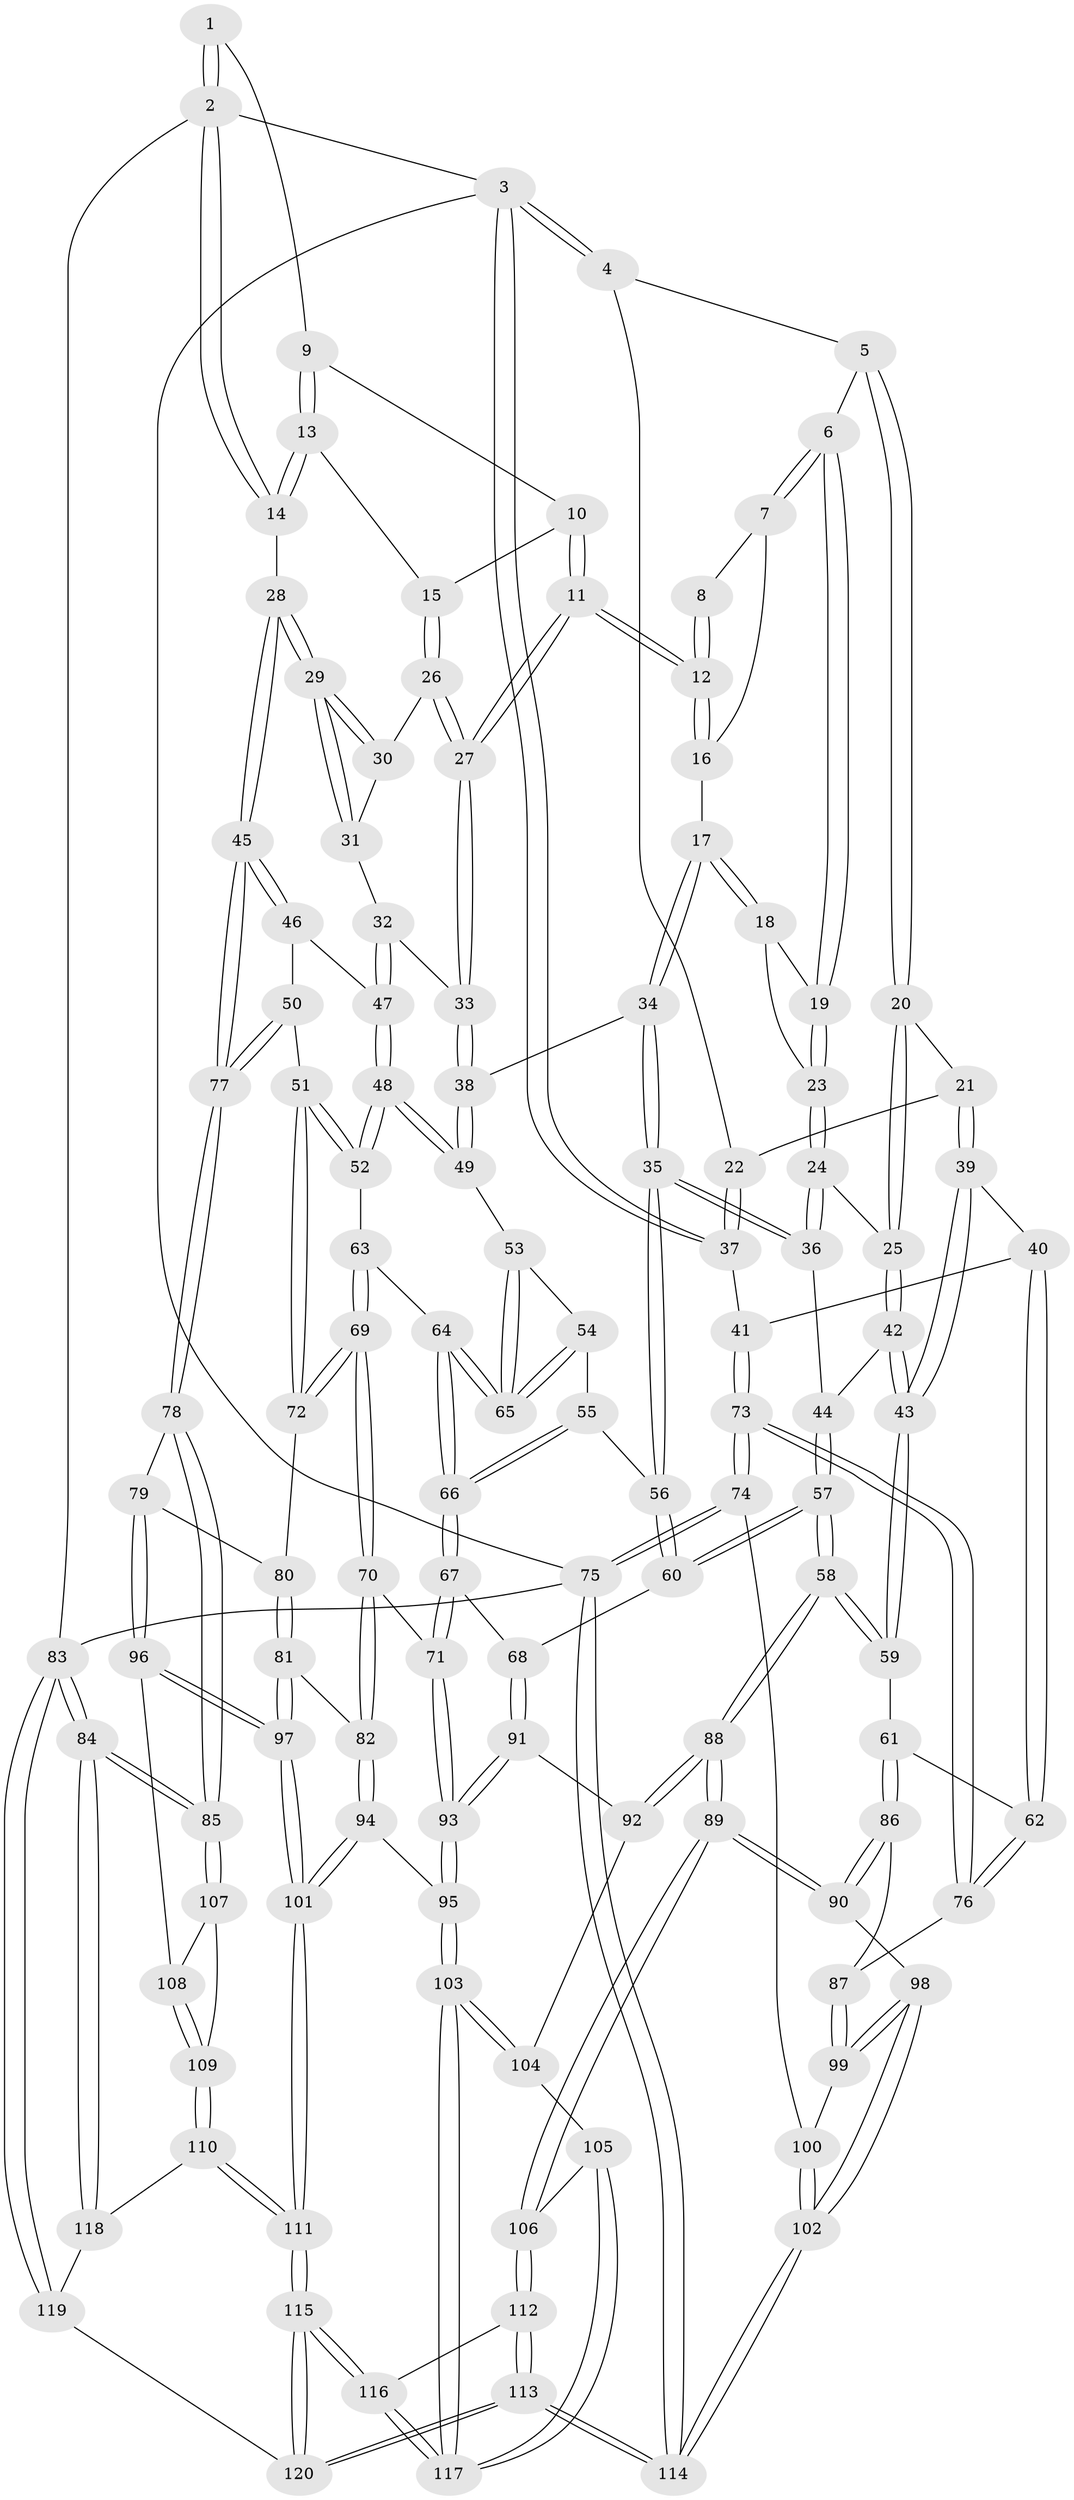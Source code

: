 // coarse degree distribution, {4: 0.4375, 3: 0.4166666666666667, 6: 0.020833333333333332, 5: 0.041666666666666664, 2: 0.08333333333333333}
// Generated by graph-tools (version 1.1) at 2025/54/03/04/25 22:54:45]
// undirected, 120 vertices, 297 edges
graph export_dot {
  node [color=gray90,style=filled];
  1 [pos="+0.8251612965805494+0"];
  2 [pos="+1+0"];
  3 [pos="+0+0"];
  4 [pos="+0.17446121478865112+0"];
  5 [pos="+0.43059798526673465+0"];
  6 [pos="+0.43256392925071113+0"];
  7 [pos="+0.4413702728111042+0"];
  8 [pos="+0.8023721149711316+0"];
  9 [pos="+0.8660193234996256+0"];
  10 [pos="+0.8836618726781608+0.055515556297840024"];
  11 [pos="+0.7562861518957388+0.15437582472035954"];
  12 [pos="+0.7535862329199637+0.1488366469921263"];
  13 [pos="+0.9767305495616532+0.06606347091397362"];
  14 [pos="+1+0"];
  15 [pos="+0.9313602356822148+0.11809451649674559"];
  16 [pos="+0.6327855516107206+0.08107325803225908"];
  17 [pos="+0.5879988394495762+0.19310808602090446"];
  18 [pos="+0.5663173457905333+0.17528352987082957"];
  19 [pos="+0.506309124932836+0.09304765295782161"];
  20 [pos="+0.33590732758119746+0.11112644283130635"];
  21 [pos="+0.149221542996821+0.15947611680447155"];
  22 [pos="+0.11738621534151167+0.13343911111759546"];
  23 [pos="+0.4879892791586292+0.19173140995403243"];
  24 [pos="+0.474719136250952+0.217356156892447"];
  25 [pos="+0.34423852366051466+0.1576034915688862"];
  26 [pos="+0.9315136020144421+0.13102340391866737"];
  27 [pos="+0.7587452811182298+0.16542702568855303"];
  28 [pos="+1+0.2729523740075601"];
  29 [pos="+1+0.2284150418244071"];
  30 [pos="+0.9416737371991376+0.14663923943109805"];
  31 [pos="+0.9071018960682687+0.22074354290415465"];
  32 [pos="+0.9036787441569368+0.2261118363734204"];
  33 [pos="+0.7576642821590704+0.17609709876755786"];
  34 [pos="+0.6138393549156904+0.26621037706737777"];
  35 [pos="+0.540828765048184+0.3176769242425017"];
  36 [pos="+0.5160228781006868+0.30154094070034015"];
  37 [pos="+0+0.2057647214460221"];
  38 [pos="+0.7230166965031083+0.2590775939586965"];
  39 [pos="+0.16821235458529488+0.2804434540310246"];
  40 [pos="+0.034458988451144715+0.3151142728087229"];
  41 [pos="+0+0.2210101500830924"];
  42 [pos="+0.31902817988602306+0.27482318843511255"];
  43 [pos="+0.21689320237234191+0.3145938954335118"];
  44 [pos="+0.3452243871859697+0.29735593286670275"];
  45 [pos="+1+0.30433752456173396"];
  46 [pos="+0.9270183472489896+0.28474709080895666"];
  47 [pos="+0.9140039652000553+0.2798735916102394"];
  48 [pos="+0.8113004045797402+0.33709983245317304"];
  49 [pos="+0.7275587853979922+0.26653353854951733"];
  50 [pos="+0.9349949033449851+0.43989174715309254"];
  51 [pos="+0.896408131266993+0.4421847364916911"];
  52 [pos="+0.8267525695807018+0.39138885409180973"];
  53 [pos="+0.6952137527378545+0.37132578883718215"];
  54 [pos="+0.6326277834472113+0.40330155166434084"];
  55 [pos="+0.5965481699937907+0.40543878742478046"];
  56 [pos="+0.539523887441068+0.3337943997725714"];
  57 [pos="+0.39902649569256643+0.504597413345904"];
  58 [pos="+0.3884481669992676+0.5116926559856912"];
  59 [pos="+0.20570935709593957+0.44688266766149237"];
  60 [pos="+0.4127251215112528+0.502108111153196"];
  61 [pos="+0.13551859248694104+0.49346099654538245"];
  62 [pos="+0.10783669611064457+0.49089710181639457"];
  63 [pos="+0.7512453344700563+0.45792213498913475"];
  64 [pos="+0.708939464267302+0.44974166919768266"];
  65 [pos="+0.7055285525025662+0.44225707104629924"];
  66 [pos="+0.6179702733761541+0.5158199207964544"];
  67 [pos="+0.611756018217404+0.5335178602866278"];
  68 [pos="+0.5259291194538129+0.5496377321519176"];
  69 [pos="+0.7681994900642466+0.5391616102067686"];
  70 [pos="+0.7273384905535991+0.5980403260480279"];
  71 [pos="+0.6602451999069445+0.5814933390432443"];
  72 [pos="+0.8575867912713836+0.5298734765844668"];
  73 [pos="+0+0.5785619120451472"];
  74 [pos="+0+0.655101001340564"];
  75 [pos="+0+1"];
  76 [pos="+0+0.5656054997670024"];
  77 [pos="+1+0.48161281398802996"];
  78 [pos="+1+0.5017448514982684"];
  79 [pos="+0.9365473397479025+0.6193970473188408"];
  80 [pos="+0.8619606643205198+0.5396138699272257"];
  81 [pos="+0.7979291244278477+0.671641417925328"];
  82 [pos="+0.7572005276465016+0.6490983956072552"];
  83 [pos="+1+1"];
  84 [pos="+1+1"];
  85 [pos="+1+0.7233074249793024"];
  86 [pos="+0.1905448606649905+0.6414051411676809"];
  87 [pos="+0.034937738579624664+0.6297880730825002"];
  88 [pos="+0.3313691806028456+0.6775812038955367"];
  89 [pos="+0.2587893350240221+0.717122116328868"];
  90 [pos="+0.23802715639575853+0.7146679059528521"];
  91 [pos="+0.5314832213419879+0.6607870548897455"];
  92 [pos="+0.3444157158649376+0.6841206735862428"];
  93 [pos="+0.5840995831910192+0.7435041239125185"];
  94 [pos="+0.645936661027352+0.7580792038091375"];
  95 [pos="+0.5873013882783624+0.7655270260574017"];
  96 [pos="+0.8640681642937127+0.7209772985235772"];
  97 [pos="+0.8549236908800547+0.7219319665256142"];
  98 [pos="+0.172155329056406+0.7500494999477854"];
  99 [pos="+0.11493099587660535+0.7261140036971813"];
  100 [pos="+0+0.7246833870554954"];
  101 [pos="+0.7854469150938562+0.8188541405826212"];
  102 [pos="+0.10157100093014512+0.8522930823581193"];
  103 [pos="+0.563626985190935+0.800953948168274"];
  104 [pos="+0.3644844134654815+0.7006107795736352"];
  105 [pos="+0.43170825335960195+0.8631504766569944"];
  106 [pos="+0.3095370661760113+0.8895762562571503"];
  107 [pos="+1+0.7516526008014798"];
  108 [pos="+0.8829619420752031+0.7337413728446271"];
  109 [pos="+0.9440656327878978+0.866734687487461"];
  110 [pos="+0.9459068328292876+0.8756591512414351"];
  111 [pos="+0.7842210914393785+0.8732906406527283"];
  112 [pos="+0.28718979606792605+0.9688062456759527"];
  113 [pos="+0.02349238160733415+1"];
  114 [pos="+0+1"];
  115 [pos="+0.6818866593205744+1"];
  116 [pos="+0.5702694438574287+0.9486964045313708"];
  117 [pos="+0.5504299987978364+0.8852952032150863"];
  118 [pos="+0.957124114986442+0.8898790265982752"];
  119 [pos="+0.723713474174491+1"];
  120 [pos="+0.6821499746055285+1"];
  1 -- 2;
  1 -- 2;
  1 -- 9;
  2 -- 3;
  2 -- 14;
  2 -- 14;
  2 -- 83;
  3 -- 4;
  3 -- 4;
  3 -- 37;
  3 -- 37;
  3 -- 75;
  4 -- 5;
  4 -- 22;
  5 -- 6;
  5 -- 20;
  5 -- 20;
  6 -- 7;
  6 -- 7;
  6 -- 19;
  6 -- 19;
  7 -- 8;
  7 -- 16;
  8 -- 12;
  8 -- 12;
  9 -- 10;
  9 -- 13;
  9 -- 13;
  10 -- 11;
  10 -- 11;
  10 -- 15;
  11 -- 12;
  11 -- 12;
  11 -- 27;
  11 -- 27;
  12 -- 16;
  12 -- 16;
  13 -- 14;
  13 -- 14;
  13 -- 15;
  14 -- 28;
  15 -- 26;
  15 -- 26;
  16 -- 17;
  17 -- 18;
  17 -- 18;
  17 -- 34;
  17 -- 34;
  18 -- 19;
  18 -- 23;
  19 -- 23;
  19 -- 23;
  20 -- 21;
  20 -- 25;
  20 -- 25;
  21 -- 22;
  21 -- 39;
  21 -- 39;
  22 -- 37;
  22 -- 37;
  23 -- 24;
  23 -- 24;
  24 -- 25;
  24 -- 36;
  24 -- 36;
  25 -- 42;
  25 -- 42;
  26 -- 27;
  26 -- 27;
  26 -- 30;
  27 -- 33;
  27 -- 33;
  28 -- 29;
  28 -- 29;
  28 -- 45;
  28 -- 45;
  29 -- 30;
  29 -- 30;
  29 -- 31;
  29 -- 31;
  30 -- 31;
  31 -- 32;
  32 -- 33;
  32 -- 47;
  32 -- 47;
  33 -- 38;
  33 -- 38;
  34 -- 35;
  34 -- 35;
  34 -- 38;
  35 -- 36;
  35 -- 36;
  35 -- 56;
  35 -- 56;
  36 -- 44;
  37 -- 41;
  38 -- 49;
  38 -- 49;
  39 -- 40;
  39 -- 43;
  39 -- 43;
  40 -- 41;
  40 -- 62;
  40 -- 62;
  41 -- 73;
  41 -- 73;
  42 -- 43;
  42 -- 43;
  42 -- 44;
  43 -- 59;
  43 -- 59;
  44 -- 57;
  44 -- 57;
  45 -- 46;
  45 -- 46;
  45 -- 77;
  45 -- 77;
  46 -- 47;
  46 -- 50;
  47 -- 48;
  47 -- 48;
  48 -- 49;
  48 -- 49;
  48 -- 52;
  48 -- 52;
  49 -- 53;
  50 -- 51;
  50 -- 77;
  50 -- 77;
  51 -- 52;
  51 -- 52;
  51 -- 72;
  51 -- 72;
  52 -- 63;
  53 -- 54;
  53 -- 65;
  53 -- 65;
  54 -- 55;
  54 -- 65;
  54 -- 65;
  55 -- 56;
  55 -- 66;
  55 -- 66;
  56 -- 60;
  56 -- 60;
  57 -- 58;
  57 -- 58;
  57 -- 60;
  57 -- 60;
  58 -- 59;
  58 -- 59;
  58 -- 88;
  58 -- 88;
  59 -- 61;
  60 -- 68;
  61 -- 62;
  61 -- 86;
  61 -- 86;
  62 -- 76;
  62 -- 76;
  63 -- 64;
  63 -- 69;
  63 -- 69;
  64 -- 65;
  64 -- 65;
  64 -- 66;
  64 -- 66;
  66 -- 67;
  66 -- 67;
  67 -- 68;
  67 -- 71;
  67 -- 71;
  68 -- 91;
  68 -- 91;
  69 -- 70;
  69 -- 70;
  69 -- 72;
  69 -- 72;
  70 -- 71;
  70 -- 82;
  70 -- 82;
  71 -- 93;
  71 -- 93;
  72 -- 80;
  73 -- 74;
  73 -- 74;
  73 -- 76;
  73 -- 76;
  74 -- 75;
  74 -- 75;
  74 -- 100;
  75 -- 114;
  75 -- 114;
  75 -- 83;
  76 -- 87;
  77 -- 78;
  77 -- 78;
  78 -- 79;
  78 -- 85;
  78 -- 85;
  79 -- 80;
  79 -- 96;
  79 -- 96;
  80 -- 81;
  80 -- 81;
  81 -- 82;
  81 -- 97;
  81 -- 97;
  82 -- 94;
  82 -- 94;
  83 -- 84;
  83 -- 84;
  83 -- 119;
  83 -- 119;
  84 -- 85;
  84 -- 85;
  84 -- 118;
  84 -- 118;
  85 -- 107;
  85 -- 107;
  86 -- 87;
  86 -- 90;
  86 -- 90;
  87 -- 99;
  87 -- 99;
  88 -- 89;
  88 -- 89;
  88 -- 92;
  88 -- 92;
  89 -- 90;
  89 -- 90;
  89 -- 106;
  89 -- 106;
  90 -- 98;
  91 -- 92;
  91 -- 93;
  91 -- 93;
  92 -- 104;
  93 -- 95;
  93 -- 95;
  94 -- 95;
  94 -- 101;
  94 -- 101;
  95 -- 103;
  95 -- 103;
  96 -- 97;
  96 -- 97;
  96 -- 108;
  97 -- 101;
  97 -- 101;
  98 -- 99;
  98 -- 99;
  98 -- 102;
  98 -- 102;
  99 -- 100;
  100 -- 102;
  100 -- 102;
  101 -- 111;
  101 -- 111;
  102 -- 114;
  102 -- 114;
  103 -- 104;
  103 -- 104;
  103 -- 117;
  103 -- 117;
  104 -- 105;
  105 -- 106;
  105 -- 117;
  105 -- 117;
  106 -- 112;
  106 -- 112;
  107 -- 108;
  107 -- 109;
  108 -- 109;
  108 -- 109;
  109 -- 110;
  109 -- 110;
  110 -- 111;
  110 -- 111;
  110 -- 118;
  111 -- 115;
  111 -- 115;
  112 -- 113;
  112 -- 113;
  112 -- 116;
  113 -- 114;
  113 -- 114;
  113 -- 120;
  113 -- 120;
  115 -- 116;
  115 -- 116;
  115 -- 120;
  115 -- 120;
  116 -- 117;
  116 -- 117;
  118 -- 119;
  119 -- 120;
}

